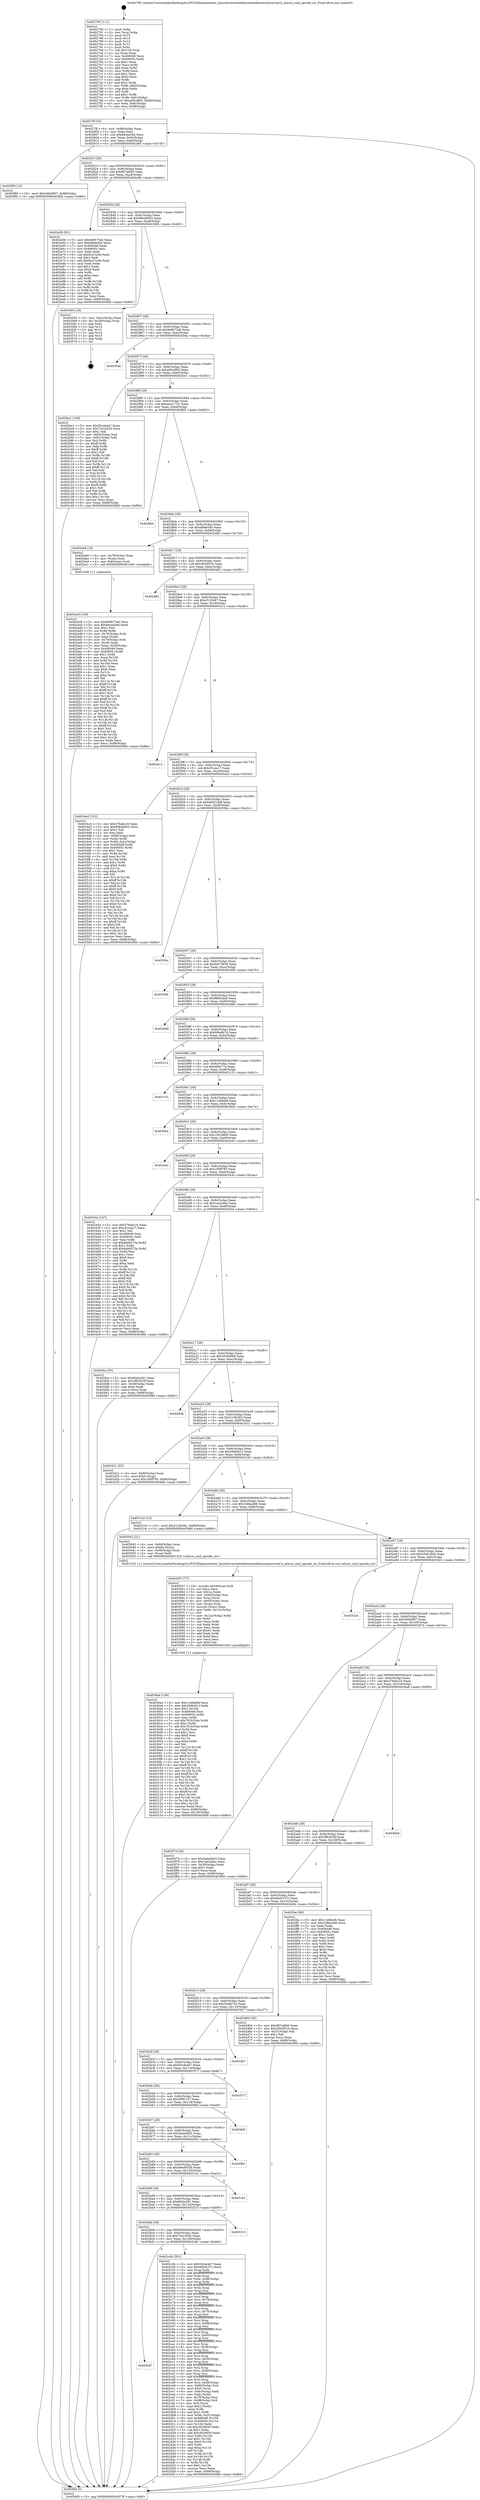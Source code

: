 digraph "0x402790" {
  label = "0x402790 (/mnt/c/Users/mathe/Desktop/tcc/POCII/binaries/extr_linuxdriversnetethernetmellanoxmlxswcmd.h_mlxsw_cmd_opcode_str_Final-ollvm.out::main(0))"
  labelloc = "t"
  node[shape=record]

  Entry [label="",width=0.3,height=0.3,shape=circle,fillcolor=black,style=filled]
  "0x4027ff" [label="{
     0x4027ff [32]\l
     | [instrs]\l
     &nbsp;&nbsp;0x4027ff \<+6\>: mov -0x88(%rbp),%eax\l
     &nbsp;&nbsp;0x402805 \<+2\>: mov %eax,%ecx\l
     &nbsp;&nbsp;0x402807 \<+6\>: sub $0x84cea54d,%ecx\l
     &nbsp;&nbsp;0x40280d \<+6\>: mov %eax,-0x9c(%rbp)\l
     &nbsp;&nbsp;0x402813 \<+6\>: mov %ecx,-0xa0(%rbp)\l
     &nbsp;&nbsp;0x402819 \<+6\>: je 0000000000402f65 \<main+0x7d5\>\l
  }"]
  "0x402f65" [label="{
     0x402f65 [15]\l
     | [instrs]\l
     &nbsp;&nbsp;0x402f65 \<+10\>: movl $0x34fa0807,-0x88(%rbp)\l
     &nbsp;&nbsp;0x402f6f \<+5\>: jmp 00000000004036fd \<main+0xf6d\>\l
  }"]
  "0x40281f" [label="{
     0x40281f [28]\l
     | [instrs]\l
     &nbsp;&nbsp;0x40281f \<+5\>: jmp 0000000000402824 \<main+0x94\>\l
     &nbsp;&nbsp;0x402824 \<+6\>: mov -0x9c(%rbp),%eax\l
     &nbsp;&nbsp;0x40282a \<+5\>: sub $0x887adfd5,%eax\l
     &nbsp;&nbsp;0x40282f \<+6\>: mov %eax,-0xa4(%rbp)\l
     &nbsp;&nbsp;0x402835 \<+6\>: je 0000000000402e5b \<main+0x6cb\>\l
  }"]
  Exit [label="",width=0.3,height=0.3,shape=circle,fillcolor=black,style=filled,peripheries=2]
  "0x402e5b" [label="{
     0x402e5b [91]\l
     | [instrs]\l
     &nbsp;&nbsp;0x402e5b \<+5\>: mov $0x9e9673a0,%eax\l
     &nbsp;&nbsp;0x402e60 \<+5\>: mov $0xaf9de540,%ecx\l
     &nbsp;&nbsp;0x402e65 \<+7\>: mov 0x406048,%edx\l
     &nbsp;&nbsp;0x402e6c \<+7\>: mov 0x40605c,%esi\l
     &nbsp;&nbsp;0x402e73 \<+2\>: mov %edx,%edi\l
     &nbsp;&nbsp;0x402e75 \<+6\>: sub $0x9ca7cc0e,%edi\l
     &nbsp;&nbsp;0x402e7b \<+3\>: sub $0x1,%edi\l
     &nbsp;&nbsp;0x402e7e \<+6\>: add $0x9ca7cc0e,%edi\l
     &nbsp;&nbsp;0x402e84 \<+3\>: imul %edi,%edx\l
     &nbsp;&nbsp;0x402e87 \<+3\>: and $0x1,%edx\l
     &nbsp;&nbsp;0x402e8a \<+3\>: cmp $0x0,%edx\l
     &nbsp;&nbsp;0x402e8d \<+4\>: sete %r8b\l
     &nbsp;&nbsp;0x402e91 \<+3\>: cmp $0xa,%esi\l
     &nbsp;&nbsp;0x402e94 \<+4\>: setl %r9b\l
     &nbsp;&nbsp;0x402e98 \<+3\>: mov %r8b,%r10b\l
     &nbsp;&nbsp;0x402e9b \<+3\>: and %r9b,%r10b\l
     &nbsp;&nbsp;0x402e9e \<+3\>: xor %r9b,%r8b\l
     &nbsp;&nbsp;0x402ea1 \<+3\>: or %r8b,%r10b\l
     &nbsp;&nbsp;0x402ea4 \<+4\>: test $0x1,%r10b\l
     &nbsp;&nbsp;0x402ea8 \<+3\>: cmovne %ecx,%eax\l
     &nbsp;&nbsp;0x402eab \<+6\>: mov %eax,-0x88(%rbp)\l
     &nbsp;&nbsp;0x402eb1 \<+5\>: jmp 00000000004036fd \<main+0xf6d\>\l
  }"]
  "0x40283b" [label="{
     0x40283b [28]\l
     | [instrs]\l
     &nbsp;&nbsp;0x40283b \<+5\>: jmp 0000000000402840 \<main+0xb0\>\l
     &nbsp;&nbsp;0x402840 \<+6\>: mov -0x9c(%rbp),%eax\l
     &nbsp;&nbsp;0x402846 \<+5\>: sub $0x99b49d52,%eax\l
     &nbsp;&nbsp;0x40284b \<+6\>: mov %eax,-0xa8(%rbp)\l
     &nbsp;&nbsp;0x402851 \<+6\>: je 0000000000403565 \<main+0xdd5\>\l
  }"]
  "0x4030a4" [label="{
     0x4030a4 [158]\l
     | [instrs]\l
     &nbsp;&nbsp;0x4030a4 \<+5\>: mov $0x11e0bef4,%ecx\l
     &nbsp;&nbsp;0x4030a9 \<+5\>: mov $0x29dfc813,%edx\l
     &nbsp;&nbsp;0x4030ae \<+3\>: mov $0x1,%r10b\l
     &nbsp;&nbsp;0x4030b1 \<+7\>: mov 0x406048,%esi\l
     &nbsp;&nbsp;0x4030b8 \<+8\>: mov 0x40605c,%r8d\l
     &nbsp;&nbsp;0x4030c0 \<+3\>: mov %esi,%r9d\l
     &nbsp;&nbsp;0x4030c3 \<+7\>: sub $0x781b354e,%r9d\l
     &nbsp;&nbsp;0x4030ca \<+4\>: sub $0x1,%r9d\l
     &nbsp;&nbsp;0x4030ce \<+7\>: add $0x781b354e,%r9d\l
     &nbsp;&nbsp;0x4030d5 \<+4\>: imul %r9d,%esi\l
     &nbsp;&nbsp;0x4030d9 \<+3\>: and $0x1,%esi\l
     &nbsp;&nbsp;0x4030dc \<+3\>: cmp $0x0,%esi\l
     &nbsp;&nbsp;0x4030df \<+4\>: sete %r11b\l
     &nbsp;&nbsp;0x4030e3 \<+4\>: cmp $0xa,%r8d\l
     &nbsp;&nbsp;0x4030e7 \<+3\>: setl %bl\l
     &nbsp;&nbsp;0x4030ea \<+3\>: mov %r11b,%r14b\l
     &nbsp;&nbsp;0x4030ed \<+4\>: xor $0xff,%r14b\l
     &nbsp;&nbsp;0x4030f1 \<+3\>: mov %bl,%r15b\l
     &nbsp;&nbsp;0x4030f4 \<+4\>: xor $0xff,%r15b\l
     &nbsp;&nbsp;0x4030f8 \<+4\>: xor $0x1,%r10b\l
     &nbsp;&nbsp;0x4030fc \<+3\>: mov %r14b,%r12b\l
     &nbsp;&nbsp;0x4030ff \<+4\>: and $0xff,%r12b\l
     &nbsp;&nbsp;0x403103 \<+3\>: and %r10b,%r11b\l
     &nbsp;&nbsp;0x403106 \<+3\>: mov %r15b,%r13b\l
     &nbsp;&nbsp;0x403109 \<+4\>: and $0xff,%r13b\l
     &nbsp;&nbsp;0x40310d \<+3\>: and %r10b,%bl\l
     &nbsp;&nbsp;0x403110 \<+3\>: or %r11b,%r12b\l
     &nbsp;&nbsp;0x403113 \<+3\>: or %bl,%r13b\l
     &nbsp;&nbsp;0x403116 \<+3\>: xor %r13b,%r12b\l
     &nbsp;&nbsp;0x403119 \<+3\>: or %r15b,%r14b\l
     &nbsp;&nbsp;0x40311c \<+4\>: xor $0xff,%r14b\l
     &nbsp;&nbsp;0x403120 \<+4\>: or $0x1,%r10b\l
     &nbsp;&nbsp;0x403124 \<+3\>: and %r10b,%r14b\l
     &nbsp;&nbsp;0x403127 \<+3\>: or %r14b,%r12b\l
     &nbsp;&nbsp;0x40312a \<+4\>: test $0x1,%r12b\l
     &nbsp;&nbsp;0x40312e \<+3\>: cmovne %edx,%ecx\l
     &nbsp;&nbsp;0x403131 \<+6\>: mov %ecx,-0x88(%rbp)\l
     &nbsp;&nbsp;0x403137 \<+6\>: mov %eax,-0x130(%rbp)\l
     &nbsp;&nbsp;0x40313d \<+5\>: jmp 00000000004036fd \<main+0xf6d\>\l
  }"]
  "0x403565" [label="{
     0x403565 [18]\l
     | [instrs]\l
     &nbsp;&nbsp;0x403565 \<+3\>: mov -0x2c(%rbp),%eax\l
     &nbsp;&nbsp;0x403568 \<+4\>: lea -0x28(%rbp),%rsp\l
     &nbsp;&nbsp;0x40356c \<+1\>: pop %rbx\l
     &nbsp;&nbsp;0x40356d \<+2\>: pop %r12\l
     &nbsp;&nbsp;0x40356f \<+2\>: pop %r13\l
     &nbsp;&nbsp;0x403571 \<+2\>: pop %r14\l
     &nbsp;&nbsp;0x403573 \<+2\>: pop %r15\l
     &nbsp;&nbsp;0x403575 \<+1\>: pop %rbp\l
     &nbsp;&nbsp;0x403576 \<+1\>: ret\l
  }"]
  "0x402857" [label="{
     0x402857 [28]\l
     | [instrs]\l
     &nbsp;&nbsp;0x402857 \<+5\>: jmp 000000000040285c \<main+0xcc\>\l
     &nbsp;&nbsp;0x40285c \<+6\>: mov -0x9c(%rbp),%eax\l
     &nbsp;&nbsp;0x402862 \<+5\>: sub $0x9e9673a0,%eax\l
     &nbsp;&nbsp;0x402867 \<+6\>: mov %eax,-0xac(%rbp)\l
     &nbsp;&nbsp;0x40286d \<+6\>: je 00000000004035da \<main+0xe4a\>\l
  }"]
  "0x403057" [label="{
     0x403057 [77]\l
     | [instrs]\l
     &nbsp;&nbsp;0x403057 \<+10\>: movabs $0x4041ae,%rdi\l
     &nbsp;&nbsp;0x403061 \<+2\>: xor %ecx,%ecx\l
     &nbsp;&nbsp;0x403063 \<+5\>: mov $0x1a,%edx\l
     &nbsp;&nbsp;0x403068 \<+4\>: mov -0x60(%rbp),%rsi\l
     &nbsp;&nbsp;0x40306c \<+3\>: mov %rax,(%rsi)\l
     &nbsp;&nbsp;0x40306f \<+4\>: mov -0x60(%rbp),%rax\l
     &nbsp;&nbsp;0x403073 \<+3\>: mov (%rax),%rax\l
     &nbsp;&nbsp;0x403076 \<+3\>: movsbl (%rax),%eax\l
     &nbsp;&nbsp;0x403079 \<+6\>: mov %edx,-0x12c(%rbp)\l
     &nbsp;&nbsp;0x40307f \<+1\>: cltd\l
     &nbsp;&nbsp;0x403080 \<+7\>: mov -0x12c(%rbp),%r8d\l
     &nbsp;&nbsp;0x403087 \<+3\>: idiv %r8d\l
     &nbsp;&nbsp;0x40308a \<+3\>: mov %ecx,%r9d\l
     &nbsp;&nbsp;0x40308d \<+3\>: sub %edx,%r9d\l
     &nbsp;&nbsp;0x403090 \<+2\>: mov %ecx,%edx\l
     &nbsp;&nbsp;0x403092 \<+3\>: sub $0x61,%edx\l
     &nbsp;&nbsp;0x403095 \<+3\>: add %edx,%r9d\l
     &nbsp;&nbsp;0x403098 \<+3\>: sub %r9d,%ecx\l
     &nbsp;&nbsp;0x40309b \<+2\>: mov %ecx,%esi\l
     &nbsp;&nbsp;0x40309d \<+2\>: mov $0x0,%al\l
     &nbsp;&nbsp;0x40309f \<+5\>: call 0000000000401030 \<printf@plt\>\l
     | [calls]\l
     &nbsp;&nbsp;0x401030 \{1\} (unknown)\l
  }"]
  "0x4035da" [label="{
     0x4035da\l
  }", style=dashed]
  "0x402873" [label="{
     0x402873 [28]\l
     | [instrs]\l
     &nbsp;&nbsp;0x402873 \<+5\>: jmp 0000000000402878 \<main+0xe8\>\l
     &nbsp;&nbsp;0x402878 \<+6\>: mov -0x9c(%rbp),%eax\l
     &nbsp;&nbsp;0x40287e \<+5\>: sub $0xad0cdfb5,%eax\l
     &nbsp;&nbsp;0x402883 \<+6\>: mov %eax,-0xb0(%rbp)\l
     &nbsp;&nbsp;0x402889 \<+6\>: je 0000000000402be1 \<main+0x451\>\l
  }"]
  "0x402ec6" [label="{
     0x402ec6 [159]\l
     | [instrs]\l
     &nbsp;&nbsp;0x402ec6 \<+5\>: mov $0x9e9673a0,%ecx\l
     &nbsp;&nbsp;0x402ecb \<+5\>: mov $0x84cea54d,%edx\l
     &nbsp;&nbsp;0x402ed0 \<+3\>: mov $0x1,%sil\l
     &nbsp;&nbsp;0x402ed3 \<+3\>: xor %r8d,%r8d\l
     &nbsp;&nbsp;0x402ed6 \<+4\>: mov -0x70(%rbp),%rdi\l
     &nbsp;&nbsp;0x402eda \<+2\>: mov %eax,(%rdi)\l
     &nbsp;&nbsp;0x402edc \<+4\>: mov -0x70(%rbp),%rdi\l
     &nbsp;&nbsp;0x402ee0 \<+2\>: mov (%rdi),%eax\l
     &nbsp;&nbsp;0x402ee2 \<+3\>: mov %eax,-0x30(%rbp)\l
     &nbsp;&nbsp;0x402ee5 \<+7\>: mov 0x406048,%eax\l
     &nbsp;&nbsp;0x402eec \<+8\>: mov 0x40605c,%r9d\l
     &nbsp;&nbsp;0x402ef4 \<+4\>: sub $0x1,%r8d\l
     &nbsp;&nbsp;0x402ef8 \<+3\>: mov %eax,%r10d\l
     &nbsp;&nbsp;0x402efb \<+3\>: add %r8d,%r10d\l
     &nbsp;&nbsp;0x402efe \<+4\>: imul %r10d,%eax\l
     &nbsp;&nbsp;0x402f02 \<+3\>: and $0x1,%eax\l
     &nbsp;&nbsp;0x402f05 \<+3\>: cmp $0x0,%eax\l
     &nbsp;&nbsp;0x402f08 \<+4\>: sete %r11b\l
     &nbsp;&nbsp;0x402f0c \<+4\>: cmp $0xa,%r9d\l
     &nbsp;&nbsp;0x402f10 \<+3\>: setl %bl\l
     &nbsp;&nbsp;0x402f13 \<+3\>: mov %r11b,%r14b\l
     &nbsp;&nbsp;0x402f16 \<+4\>: xor $0xff,%r14b\l
     &nbsp;&nbsp;0x402f1a \<+3\>: mov %bl,%r15b\l
     &nbsp;&nbsp;0x402f1d \<+4\>: xor $0xff,%r15b\l
     &nbsp;&nbsp;0x402f21 \<+4\>: xor $0x1,%sil\l
     &nbsp;&nbsp;0x402f25 \<+3\>: mov %r14b,%r12b\l
     &nbsp;&nbsp;0x402f28 \<+4\>: and $0xff,%r12b\l
     &nbsp;&nbsp;0x402f2c \<+3\>: and %sil,%r11b\l
     &nbsp;&nbsp;0x402f2f \<+3\>: mov %r15b,%r13b\l
     &nbsp;&nbsp;0x402f32 \<+4\>: and $0xff,%r13b\l
     &nbsp;&nbsp;0x402f36 \<+3\>: and %sil,%bl\l
     &nbsp;&nbsp;0x402f39 \<+3\>: or %r11b,%r12b\l
     &nbsp;&nbsp;0x402f3c \<+3\>: or %bl,%r13b\l
     &nbsp;&nbsp;0x402f3f \<+3\>: xor %r13b,%r12b\l
     &nbsp;&nbsp;0x402f42 \<+3\>: or %r15b,%r14b\l
     &nbsp;&nbsp;0x402f45 \<+4\>: xor $0xff,%r14b\l
     &nbsp;&nbsp;0x402f49 \<+4\>: or $0x1,%sil\l
     &nbsp;&nbsp;0x402f4d \<+3\>: and %sil,%r14b\l
     &nbsp;&nbsp;0x402f50 \<+3\>: or %r14b,%r12b\l
     &nbsp;&nbsp;0x402f53 \<+4\>: test $0x1,%r12b\l
     &nbsp;&nbsp;0x402f57 \<+3\>: cmovne %edx,%ecx\l
     &nbsp;&nbsp;0x402f5a \<+6\>: mov %ecx,-0x88(%rbp)\l
     &nbsp;&nbsp;0x402f60 \<+5\>: jmp 00000000004036fd \<main+0xf6d\>\l
  }"]
  "0x402be1" [label="{
     0x402be1 [106]\l
     | [instrs]\l
     &nbsp;&nbsp;0x402be1 \<+5\>: mov $0x55c4e4e7,%eax\l
     &nbsp;&nbsp;0x402be6 \<+5\>: mov $0x73a14545,%ecx\l
     &nbsp;&nbsp;0x402beb \<+2\>: mov $0x1,%dl\l
     &nbsp;&nbsp;0x402bed \<+7\>: mov -0x82(%rbp),%sil\l
     &nbsp;&nbsp;0x402bf4 \<+7\>: mov -0x81(%rbp),%dil\l
     &nbsp;&nbsp;0x402bfb \<+3\>: mov %sil,%r8b\l
     &nbsp;&nbsp;0x402bfe \<+4\>: xor $0xff,%r8b\l
     &nbsp;&nbsp;0x402c02 \<+3\>: mov %dil,%r9b\l
     &nbsp;&nbsp;0x402c05 \<+4\>: xor $0xff,%r9b\l
     &nbsp;&nbsp;0x402c09 \<+3\>: xor $0x1,%dl\l
     &nbsp;&nbsp;0x402c0c \<+3\>: mov %r8b,%r10b\l
     &nbsp;&nbsp;0x402c0f \<+4\>: and $0xff,%r10b\l
     &nbsp;&nbsp;0x402c13 \<+3\>: and %dl,%sil\l
     &nbsp;&nbsp;0x402c16 \<+3\>: mov %r9b,%r11b\l
     &nbsp;&nbsp;0x402c19 \<+4\>: and $0xff,%r11b\l
     &nbsp;&nbsp;0x402c1d \<+3\>: and %dl,%dil\l
     &nbsp;&nbsp;0x402c20 \<+3\>: or %sil,%r10b\l
     &nbsp;&nbsp;0x402c23 \<+3\>: or %dil,%r11b\l
     &nbsp;&nbsp;0x402c26 \<+3\>: xor %r11b,%r10b\l
     &nbsp;&nbsp;0x402c29 \<+3\>: or %r9b,%r8b\l
     &nbsp;&nbsp;0x402c2c \<+4\>: xor $0xff,%r8b\l
     &nbsp;&nbsp;0x402c30 \<+3\>: or $0x1,%dl\l
     &nbsp;&nbsp;0x402c33 \<+3\>: and %dl,%r8b\l
     &nbsp;&nbsp;0x402c36 \<+3\>: or %r8b,%r10b\l
     &nbsp;&nbsp;0x402c39 \<+4\>: test $0x1,%r10b\l
     &nbsp;&nbsp;0x402c3d \<+3\>: cmovne %ecx,%eax\l
     &nbsp;&nbsp;0x402c40 \<+6\>: mov %eax,-0x88(%rbp)\l
     &nbsp;&nbsp;0x402c46 \<+5\>: jmp 00000000004036fd \<main+0xf6d\>\l
  }"]
  "0x40288f" [label="{
     0x40288f [28]\l
     | [instrs]\l
     &nbsp;&nbsp;0x40288f \<+5\>: jmp 0000000000402894 \<main+0x104\>\l
     &nbsp;&nbsp;0x402894 \<+6\>: mov -0x9c(%rbp),%eax\l
     &nbsp;&nbsp;0x40289a \<+5\>: sub $0xaee217d1,%eax\l
     &nbsp;&nbsp;0x40289f \<+6\>: mov %eax,-0xb4(%rbp)\l
     &nbsp;&nbsp;0x4028a5 \<+6\>: je 0000000000402fb0 \<main+0x820\>\l
  }"]
  "0x4036fd" [label="{
     0x4036fd [5]\l
     | [instrs]\l
     &nbsp;&nbsp;0x4036fd \<+5\>: jmp 00000000004027ff \<main+0x6f\>\l
  }"]
  "0x402790" [label="{
     0x402790 [111]\l
     | [instrs]\l
     &nbsp;&nbsp;0x402790 \<+1\>: push %rbp\l
     &nbsp;&nbsp;0x402791 \<+3\>: mov %rsp,%rbp\l
     &nbsp;&nbsp;0x402794 \<+2\>: push %r15\l
     &nbsp;&nbsp;0x402796 \<+2\>: push %r14\l
     &nbsp;&nbsp;0x402798 \<+2\>: push %r13\l
     &nbsp;&nbsp;0x40279a \<+2\>: push %r12\l
     &nbsp;&nbsp;0x40279c \<+1\>: push %rbx\l
     &nbsp;&nbsp;0x40279d \<+7\>: sub $0x138,%rsp\l
     &nbsp;&nbsp;0x4027a4 \<+2\>: xor %eax,%eax\l
     &nbsp;&nbsp;0x4027a6 \<+7\>: mov 0x406048,%ecx\l
     &nbsp;&nbsp;0x4027ad \<+7\>: mov 0x40605c,%edx\l
     &nbsp;&nbsp;0x4027b4 \<+3\>: sub $0x1,%eax\l
     &nbsp;&nbsp;0x4027b7 \<+3\>: mov %ecx,%r8d\l
     &nbsp;&nbsp;0x4027ba \<+3\>: add %eax,%r8d\l
     &nbsp;&nbsp;0x4027bd \<+4\>: imul %r8d,%ecx\l
     &nbsp;&nbsp;0x4027c1 \<+3\>: and $0x1,%ecx\l
     &nbsp;&nbsp;0x4027c4 \<+3\>: cmp $0x0,%ecx\l
     &nbsp;&nbsp;0x4027c7 \<+4\>: sete %r9b\l
     &nbsp;&nbsp;0x4027cb \<+4\>: and $0x1,%r9b\l
     &nbsp;&nbsp;0x4027cf \<+7\>: mov %r9b,-0x82(%rbp)\l
     &nbsp;&nbsp;0x4027d6 \<+3\>: cmp $0xa,%edx\l
     &nbsp;&nbsp;0x4027d9 \<+4\>: setl %r9b\l
     &nbsp;&nbsp;0x4027dd \<+4\>: and $0x1,%r9b\l
     &nbsp;&nbsp;0x4027e1 \<+7\>: mov %r9b,-0x81(%rbp)\l
     &nbsp;&nbsp;0x4027e8 \<+10\>: movl $0xad0cdfb5,-0x88(%rbp)\l
     &nbsp;&nbsp;0x4027f2 \<+6\>: mov %edi,-0x8c(%rbp)\l
     &nbsp;&nbsp;0x4027f8 \<+7\>: mov %rsi,-0x98(%rbp)\l
  }"]
  "0x402bd7" [label="{
     0x402bd7\l
  }", style=dashed]
  "0x402fb0" [label="{
     0x402fb0\l
  }", style=dashed]
  "0x4028ab" [label="{
     0x4028ab [28]\l
     | [instrs]\l
     &nbsp;&nbsp;0x4028ab \<+5\>: jmp 00000000004028b0 \<main+0x120\>\l
     &nbsp;&nbsp;0x4028b0 \<+6\>: mov -0x9c(%rbp),%eax\l
     &nbsp;&nbsp;0x4028b6 \<+5\>: sub $0xaf9de540,%eax\l
     &nbsp;&nbsp;0x4028bb \<+6\>: mov %eax,-0xb8(%rbp)\l
     &nbsp;&nbsp;0x4028c1 \<+6\>: je 0000000000402eb6 \<main+0x726\>\l
  }"]
  "0x402c4b" [label="{
     0x402c4b [281]\l
     | [instrs]\l
     &nbsp;&nbsp;0x402c4b \<+5\>: mov $0x55c4e4e7,%eax\l
     &nbsp;&nbsp;0x402c50 \<+5\>: mov $0x4829157c,%ecx\l
     &nbsp;&nbsp;0x402c55 \<+3\>: mov %rsp,%rdx\l
     &nbsp;&nbsp;0x402c58 \<+4\>: add $0xfffffffffffffff0,%rdx\l
     &nbsp;&nbsp;0x402c5c \<+3\>: mov %rdx,%rsp\l
     &nbsp;&nbsp;0x402c5f \<+4\>: mov %rdx,-0x80(%rbp)\l
     &nbsp;&nbsp;0x402c63 \<+3\>: mov %rsp,%rdx\l
     &nbsp;&nbsp;0x402c66 \<+4\>: add $0xfffffffffffffff0,%rdx\l
     &nbsp;&nbsp;0x402c6a \<+3\>: mov %rdx,%rsp\l
     &nbsp;&nbsp;0x402c6d \<+3\>: mov %rsp,%rsi\l
     &nbsp;&nbsp;0x402c70 \<+4\>: add $0xfffffffffffffff0,%rsi\l
     &nbsp;&nbsp;0x402c74 \<+3\>: mov %rsi,%rsp\l
     &nbsp;&nbsp;0x402c77 \<+4\>: mov %rsi,-0x78(%rbp)\l
     &nbsp;&nbsp;0x402c7b \<+3\>: mov %rsp,%rsi\l
     &nbsp;&nbsp;0x402c7e \<+4\>: add $0xfffffffffffffff0,%rsi\l
     &nbsp;&nbsp;0x402c82 \<+3\>: mov %rsi,%rsp\l
     &nbsp;&nbsp;0x402c85 \<+4\>: mov %rsi,-0x70(%rbp)\l
     &nbsp;&nbsp;0x402c89 \<+3\>: mov %rsp,%rsi\l
     &nbsp;&nbsp;0x402c8c \<+4\>: add $0xfffffffffffffff0,%rsi\l
     &nbsp;&nbsp;0x402c90 \<+3\>: mov %rsi,%rsp\l
     &nbsp;&nbsp;0x402c93 \<+4\>: mov %rsi,-0x68(%rbp)\l
     &nbsp;&nbsp;0x402c97 \<+3\>: mov %rsp,%rsi\l
     &nbsp;&nbsp;0x402c9a \<+4\>: add $0xfffffffffffffff0,%rsi\l
     &nbsp;&nbsp;0x402c9e \<+3\>: mov %rsi,%rsp\l
     &nbsp;&nbsp;0x402ca1 \<+4\>: mov %rsi,-0x60(%rbp)\l
     &nbsp;&nbsp;0x402ca5 \<+3\>: mov %rsp,%rsi\l
     &nbsp;&nbsp;0x402ca8 \<+4\>: add $0xfffffffffffffff0,%rsi\l
     &nbsp;&nbsp;0x402cac \<+3\>: mov %rsi,%rsp\l
     &nbsp;&nbsp;0x402caf \<+4\>: mov %rsi,-0x58(%rbp)\l
     &nbsp;&nbsp;0x402cb3 \<+3\>: mov %rsp,%rsi\l
     &nbsp;&nbsp;0x402cb6 \<+4\>: add $0xfffffffffffffff0,%rsi\l
     &nbsp;&nbsp;0x402cba \<+3\>: mov %rsi,%rsp\l
     &nbsp;&nbsp;0x402cbd \<+4\>: mov %rsi,-0x50(%rbp)\l
     &nbsp;&nbsp;0x402cc1 \<+3\>: mov %rsp,%rsi\l
     &nbsp;&nbsp;0x402cc4 \<+4\>: add $0xfffffffffffffff0,%rsi\l
     &nbsp;&nbsp;0x402cc8 \<+3\>: mov %rsi,%rsp\l
     &nbsp;&nbsp;0x402ccb \<+4\>: mov %rsi,-0x48(%rbp)\l
     &nbsp;&nbsp;0x402ccf \<+3\>: mov %rsp,%rsi\l
     &nbsp;&nbsp;0x402cd2 \<+4\>: add $0xfffffffffffffff0,%rsi\l
     &nbsp;&nbsp;0x402cd6 \<+3\>: mov %rsi,%rsp\l
     &nbsp;&nbsp;0x402cd9 \<+4\>: mov %rsi,-0x40(%rbp)\l
     &nbsp;&nbsp;0x402cdd \<+4\>: mov -0x80(%rbp),%rsi\l
     &nbsp;&nbsp;0x402ce1 \<+6\>: movl $0x0,(%rsi)\l
     &nbsp;&nbsp;0x402ce7 \<+6\>: mov -0x8c(%rbp),%edi\l
     &nbsp;&nbsp;0x402ced \<+2\>: mov %edi,(%rdx)\l
     &nbsp;&nbsp;0x402cef \<+4\>: mov -0x78(%rbp),%rsi\l
     &nbsp;&nbsp;0x402cf3 \<+7\>: mov -0x98(%rbp),%r8\l
     &nbsp;&nbsp;0x402cfa \<+3\>: mov %r8,(%rsi)\l
     &nbsp;&nbsp;0x402cfd \<+3\>: cmpl $0x2,(%rdx)\l
     &nbsp;&nbsp;0x402d00 \<+4\>: setne %r9b\l
     &nbsp;&nbsp;0x402d04 \<+4\>: and $0x1,%r9b\l
     &nbsp;&nbsp;0x402d08 \<+4\>: mov %r9b,-0x31(%rbp)\l
     &nbsp;&nbsp;0x402d0c \<+8\>: mov 0x406048,%r10d\l
     &nbsp;&nbsp;0x402d14 \<+8\>: mov 0x40605c,%r11d\l
     &nbsp;&nbsp;0x402d1c \<+3\>: mov %r10d,%ebx\l
     &nbsp;&nbsp;0x402d1f \<+6\>: sub $0xc82c8f30,%ebx\l
     &nbsp;&nbsp;0x402d25 \<+3\>: sub $0x1,%ebx\l
     &nbsp;&nbsp;0x402d28 \<+6\>: add $0xc82c8f30,%ebx\l
     &nbsp;&nbsp;0x402d2e \<+4\>: imul %ebx,%r10d\l
     &nbsp;&nbsp;0x402d32 \<+4\>: and $0x1,%r10d\l
     &nbsp;&nbsp;0x402d36 \<+4\>: cmp $0x0,%r10d\l
     &nbsp;&nbsp;0x402d3a \<+4\>: sete %r9b\l
     &nbsp;&nbsp;0x402d3e \<+4\>: cmp $0xa,%r11d\l
     &nbsp;&nbsp;0x402d42 \<+4\>: setl %r14b\l
     &nbsp;&nbsp;0x402d46 \<+3\>: mov %r9b,%r15b\l
     &nbsp;&nbsp;0x402d49 \<+3\>: and %r14b,%r15b\l
     &nbsp;&nbsp;0x402d4c \<+3\>: xor %r14b,%r9b\l
     &nbsp;&nbsp;0x402d4f \<+3\>: or %r9b,%r15b\l
     &nbsp;&nbsp;0x402d52 \<+4\>: test $0x1,%r15b\l
     &nbsp;&nbsp;0x402d56 \<+3\>: cmovne %ecx,%eax\l
     &nbsp;&nbsp;0x402d59 \<+6\>: mov %eax,-0x88(%rbp)\l
     &nbsp;&nbsp;0x402d5f \<+5\>: jmp 00000000004036fd \<main+0xf6d\>\l
  }"]
  "0x402eb6" [label="{
     0x402eb6 [16]\l
     | [instrs]\l
     &nbsp;&nbsp;0x402eb6 \<+4\>: mov -0x78(%rbp),%rax\l
     &nbsp;&nbsp;0x402eba \<+3\>: mov (%rax),%rax\l
     &nbsp;&nbsp;0x402ebd \<+4\>: mov 0x8(%rax),%rdi\l
     &nbsp;&nbsp;0x402ec1 \<+5\>: call 0000000000401040 \<atoi@plt\>\l
     | [calls]\l
     &nbsp;&nbsp;0x401040 \{1\} (unknown)\l
  }"]
  "0x4028c7" [label="{
     0x4028c7 [28]\l
     | [instrs]\l
     &nbsp;&nbsp;0x4028c7 \<+5\>: jmp 00000000004028cc \<main+0x13c\>\l
     &nbsp;&nbsp;0x4028cc \<+6\>: mov -0x9c(%rbp),%eax\l
     &nbsp;&nbsp;0x4028d2 \<+5\>: sub $0xc85c951b,%eax\l
     &nbsp;&nbsp;0x4028d7 \<+6\>: mov %eax,-0xbc(%rbp)\l
     &nbsp;&nbsp;0x4028dd \<+6\>: je 0000000000402d82 \<main+0x5f2\>\l
  }"]
  "0x402bbb" [label="{
     0x402bbb [28]\l
     | [instrs]\l
     &nbsp;&nbsp;0x402bbb \<+5\>: jmp 0000000000402bc0 \<main+0x430\>\l
     &nbsp;&nbsp;0x402bc0 \<+6\>: mov -0x9c(%rbp),%eax\l
     &nbsp;&nbsp;0x402bc6 \<+5\>: sub $0x73a14545,%eax\l
     &nbsp;&nbsp;0x402bcb \<+6\>: mov %eax,-0x128(%rbp)\l
     &nbsp;&nbsp;0x402bd1 \<+6\>: je 0000000000402c4b \<main+0x4bb\>\l
  }"]
  "0x402d82" [label="{
     0x402d82\l
  }", style=dashed]
  "0x4028e3" [label="{
     0x4028e3 [28]\l
     | [instrs]\l
     &nbsp;&nbsp;0x4028e3 \<+5\>: jmp 00000000004028e8 \<main+0x158\>\l
     &nbsp;&nbsp;0x4028e8 \<+6\>: mov -0x9c(%rbp),%eax\l
     &nbsp;&nbsp;0x4028ee \<+5\>: sub $0xcf125d47,%eax\l
     &nbsp;&nbsp;0x4028f3 \<+6\>: mov %eax,-0xc0(%rbp)\l
     &nbsp;&nbsp;0x4028f9 \<+6\>: je 0000000000403412 \<main+0xc82\>\l
  }"]
  "0x403315" [label="{
     0x403315\l
  }", style=dashed]
  "0x403412" [label="{
     0x403412\l
  }", style=dashed]
  "0x4028ff" [label="{
     0x4028ff [28]\l
     | [instrs]\l
     &nbsp;&nbsp;0x4028ff \<+5\>: jmp 0000000000402904 \<main+0x174\>\l
     &nbsp;&nbsp;0x402904 \<+6\>: mov -0x9c(%rbp),%eax\l
     &nbsp;&nbsp;0x40290a \<+5\>: sub $0xcf1cea17,%eax\l
     &nbsp;&nbsp;0x40290f \<+6\>: mov %eax,-0xc4(%rbp)\l
     &nbsp;&nbsp;0x402915 \<+6\>: je 00000000004034cd \<main+0xd3d\>\l
  }"]
  "0x402b9f" [label="{
     0x402b9f [28]\l
     | [instrs]\l
     &nbsp;&nbsp;0x402b9f \<+5\>: jmp 0000000000402ba4 \<main+0x414\>\l
     &nbsp;&nbsp;0x402ba4 \<+6\>: mov -0x9c(%rbp),%eax\l
     &nbsp;&nbsp;0x402baa \<+5\>: sub $0x6f44a281,%eax\l
     &nbsp;&nbsp;0x402baf \<+6\>: mov %eax,-0x124(%rbp)\l
     &nbsp;&nbsp;0x402bb5 \<+6\>: je 0000000000403315 \<main+0xb85\>\l
  }"]
  "0x4034cd" [label="{
     0x4034cd [152]\l
     | [instrs]\l
     &nbsp;&nbsp;0x4034cd \<+5\>: mov $0x376abc16,%eax\l
     &nbsp;&nbsp;0x4034d2 \<+5\>: mov $0x99b49d52,%ecx\l
     &nbsp;&nbsp;0x4034d7 \<+2\>: mov $0x1,%dl\l
     &nbsp;&nbsp;0x4034d9 \<+2\>: xor %esi,%esi\l
     &nbsp;&nbsp;0x4034db \<+4\>: mov -0x80(%rbp),%rdi\l
     &nbsp;&nbsp;0x4034df \<+3\>: mov (%rdi),%r8d\l
     &nbsp;&nbsp;0x4034e2 \<+4\>: mov %r8d,-0x2c(%rbp)\l
     &nbsp;&nbsp;0x4034e6 \<+8\>: mov 0x406048,%r8d\l
     &nbsp;&nbsp;0x4034ee \<+8\>: mov 0x40605c,%r9d\l
     &nbsp;&nbsp;0x4034f6 \<+3\>: sub $0x1,%esi\l
     &nbsp;&nbsp;0x4034f9 \<+3\>: mov %r8d,%r10d\l
     &nbsp;&nbsp;0x4034fc \<+3\>: add %esi,%r10d\l
     &nbsp;&nbsp;0x4034ff \<+4\>: imul %r10d,%r8d\l
     &nbsp;&nbsp;0x403503 \<+4\>: and $0x1,%r8d\l
     &nbsp;&nbsp;0x403507 \<+4\>: cmp $0x0,%r8d\l
     &nbsp;&nbsp;0x40350b \<+4\>: sete %r11b\l
     &nbsp;&nbsp;0x40350f \<+4\>: cmp $0xa,%r9d\l
     &nbsp;&nbsp;0x403513 \<+3\>: setl %bl\l
     &nbsp;&nbsp;0x403516 \<+3\>: mov %r11b,%r14b\l
     &nbsp;&nbsp;0x403519 \<+4\>: xor $0xff,%r14b\l
     &nbsp;&nbsp;0x40351d \<+3\>: mov %bl,%r15b\l
     &nbsp;&nbsp;0x403520 \<+4\>: xor $0xff,%r15b\l
     &nbsp;&nbsp;0x403524 \<+3\>: xor $0x0,%dl\l
     &nbsp;&nbsp;0x403527 \<+3\>: mov %r14b,%r12b\l
     &nbsp;&nbsp;0x40352a \<+4\>: and $0x0,%r12b\l
     &nbsp;&nbsp;0x40352e \<+3\>: and %dl,%r11b\l
     &nbsp;&nbsp;0x403531 \<+3\>: mov %r15b,%r13b\l
     &nbsp;&nbsp;0x403534 \<+4\>: and $0x0,%r13b\l
     &nbsp;&nbsp;0x403538 \<+2\>: and %dl,%bl\l
     &nbsp;&nbsp;0x40353a \<+3\>: or %r11b,%r12b\l
     &nbsp;&nbsp;0x40353d \<+3\>: or %bl,%r13b\l
     &nbsp;&nbsp;0x403540 \<+3\>: xor %r13b,%r12b\l
     &nbsp;&nbsp;0x403543 \<+3\>: or %r15b,%r14b\l
     &nbsp;&nbsp;0x403546 \<+4\>: xor $0xff,%r14b\l
     &nbsp;&nbsp;0x40354a \<+3\>: or $0x0,%dl\l
     &nbsp;&nbsp;0x40354d \<+3\>: and %dl,%r14b\l
     &nbsp;&nbsp;0x403550 \<+3\>: or %r14b,%r12b\l
     &nbsp;&nbsp;0x403553 \<+4\>: test $0x1,%r12b\l
     &nbsp;&nbsp;0x403557 \<+3\>: cmovne %ecx,%eax\l
     &nbsp;&nbsp;0x40355a \<+6\>: mov %eax,-0x88(%rbp)\l
     &nbsp;&nbsp;0x403560 \<+5\>: jmp 00000000004036fd \<main+0xf6d\>\l
  }"]
  "0x40291b" [label="{
     0x40291b [28]\l
     | [instrs]\l
     &nbsp;&nbsp;0x40291b \<+5\>: jmp 0000000000402920 \<main+0x190\>\l
     &nbsp;&nbsp;0x402920 \<+6\>: mov -0x9c(%rbp),%eax\l
     &nbsp;&nbsp;0x402926 \<+5\>: sub $0xeb921da8,%eax\l
     &nbsp;&nbsp;0x40292b \<+6\>: mov %eax,-0xc8(%rbp)\l
     &nbsp;&nbsp;0x402931 \<+6\>: je 00000000004035bc \<main+0xe2c\>\l
  }"]
  "0x4031bc" [label="{
     0x4031bc\l
  }", style=dashed]
  "0x4035bc" [label="{
     0x4035bc\l
  }", style=dashed]
  "0x402937" [label="{
     0x402937 [28]\l
     | [instrs]\l
     &nbsp;&nbsp;0x402937 \<+5\>: jmp 000000000040293c \<main+0x1ac\>\l
     &nbsp;&nbsp;0x40293c \<+6\>: mov -0x9c(%rbp),%eax\l
     &nbsp;&nbsp;0x402942 \<+5\>: sub $0xf2e75630,%eax\l
     &nbsp;&nbsp;0x402947 \<+6\>: mov %eax,-0xcc(%rbp)\l
     &nbsp;&nbsp;0x40294d \<+6\>: je 0000000000403306 \<main+0xb76\>\l
  }"]
  "0x402b83" [label="{
     0x402b83 [28]\l
     | [instrs]\l
     &nbsp;&nbsp;0x402b83 \<+5\>: jmp 0000000000402b88 \<main+0x3f8\>\l
     &nbsp;&nbsp;0x402b88 \<+6\>: mov -0x9c(%rbp),%eax\l
     &nbsp;&nbsp;0x402b8e \<+5\>: sub $0x68ed9538,%eax\l
     &nbsp;&nbsp;0x402b93 \<+6\>: mov %eax,-0x120(%rbp)\l
     &nbsp;&nbsp;0x402b99 \<+6\>: je 00000000004031bc \<main+0xa2c\>\l
  }"]
  "0x403306" [label="{
     0x403306\l
  }", style=dashed]
  "0x402953" [label="{
     0x402953 [28]\l
     | [instrs]\l
     &nbsp;&nbsp;0x402953 \<+5\>: jmp 0000000000402958 \<main+0x1c8\>\l
     &nbsp;&nbsp;0x402958 \<+6\>: mov -0x9c(%rbp),%eax\l
     &nbsp;&nbsp;0x40295e \<+5\>: sub $0xf9b92dcb,%eax\l
     &nbsp;&nbsp;0x402963 \<+6\>: mov %eax,-0xd0(%rbp)\l
     &nbsp;&nbsp;0x402969 \<+6\>: je 0000000000402ddd \<main+0x64d\>\l
  }"]
  "0x402f92" [label="{
     0x402f92\l
  }", style=dashed]
  "0x402ddd" [label="{
     0x402ddd\l
  }", style=dashed]
  "0x40296f" [label="{
     0x40296f [28]\l
     | [instrs]\l
     &nbsp;&nbsp;0x40296f \<+5\>: jmp 0000000000402974 \<main+0x1e4\>\l
     &nbsp;&nbsp;0x402974 \<+6\>: mov -0x9c(%rbp),%eax\l
     &nbsp;&nbsp;0x40297a \<+5\>: sub $0xfd9a9b7d,%eax\l
     &nbsp;&nbsp;0x40297f \<+6\>: mov %eax,-0xd4(%rbp)\l
     &nbsp;&nbsp;0x402985 \<+6\>: je 0000000000403212 \<main+0xa82\>\l
  }"]
  "0x402b67" [label="{
     0x402b67 [28]\l
     | [instrs]\l
     &nbsp;&nbsp;0x402b67 \<+5\>: jmp 0000000000402b6c \<main+0x3dc\>\l
     &nbsp;&nbsp;0x402b6c \<+6\>: mov -0x9c(%rbp),%eax\l
     &nbsp;&nbsp;0x402b72 \<+5\>: sub $0x5a4e4b02,%eax\l
     &nbsp;&nbsp;0x402b77 \<+6\>: mov %eax,-0x11c(%rbp)\l
     &nbsp;&nbsp;0x402b7d \<+6\>: je 0000000000402f92 \<main+0x802\>\l
  }"]
  "0x403212" [label="{
     0x403212\l
  }", style=dashed]
  "0x40298b" [label="{
     0x40298b [28]\l
     | [instrs]\l
     &nbsp;&nbsp;0x40298b \<+5\>: jmp 0000000000402990 \<main+0x200\>\l
     &nbsp;&nbsp;0x402990 \<+6\>: mov -0x9c(%rbp),%eax\l
     &nbsp;&nbsp;0x402996 \<+5\>: sub $0xd08c77a,%eax\l
     &nbsp;&nbsp;0x40299b \<+6\>: mov %eax,-0xd8(%rbp)\l
     &nbsp;&nbsp;0x4029a1 \<+6\>: je 0000000000403151 \<main+0x9c1\>\l
  }"]
  "0x40366f" [label="{
     0x40366f\l
  }", style=dashed]
  "0x403151" [label="{
     0x403151\l
  }", style=dashed]
  "0x4029a7" [label="{
     0x4029a7 [28]\l
     | [instrs]\l
     &nbsp;&nbsp;0x4029a7 \<+5\>: jmp 00000000004029ac \<main+0x21c\>\l
     &nbsp;&nbsp;0x4029ac \<+6\>: mov -0x9c(%rbp),%eax\l
     &nbsp;&nbsp;0x4029b2 \<+5\>: sub $0x11e0bef4,%eax\l
     &nbsp;&nbsp;0x4029b7 \<+6\>: mov %eax,-0xdc(%rbp)\l
     &nbsp;&nbsp;0x4029bd \<+6\>: je 000000000040360a \<main+0xe7a\>\l
  }"]
  "0x402b4b" [label="{
     0x402b4b [28]\l
     | [instrs]\l
     &nbsp;&nbsp;0x402b4b \<+5\>: jmp 0000000000402b50 \<main+0x3c0\>\l
     &nbsp;&nbsp;0x402b50 \<+6\>: mov -0x9c(%rbp),%eax\l
     &nbsp;&nbsp;0x402b56 \<+5\>: sub $0x59ff1157,%eax\l
     &nbsp;&nbsp;0x402b5b \<+6\>: mov %eax,-0x118(%rbp)\l
     &nbsp;&nbsp;0x402b61 \<+6\>: je 000000000040366f \<main+0xedf\>\l
  }"]
  "0x40360a" [label="{
     0x40360a\l
  }", style=dashed]
  "0x4029c3" [label="{
     0x4029c3 [28]\l
     | [instrs]\l
     &nbsp;&nbsp;0x4029c3 \<+5\>: jmp 00000000004029c8 \<main+0x238\>\l
     &nbsp;&nbsp;0x4029c8 \<+6\>: mov -0x9c(%rbp),%eax\l
     &nbsp;&nbsp;0x4029ce \<+5\>: sub $0x1291b8d5,%eax\l
     &nbsp;&nbsp;0x4029d3 \<+6\>: mov %eax,-0xe0(%rbp)\l
     &nbsp;&nbsp;0x4029d9 \<+6\>: je 0000000000402e4c \<main+0x6bc\>\l
  }"]
  "0x403577" [label="{
     0x403577\l
  }", style=dashed]
  "0x402e4c" [label="{
     0x402e4c\l
  }", style=dashed]
  "0x4029df" [label="{
     0x4029df [28]\l
     | [instrs]\l
     &nbsp;&nbsp;0x4029df \<+5\>: jmp 00000000004029e4 \<main+0x254\>\l
     &nbsp;&nbsp;0x4029e4 \<+6\>: mov -0x9c(%rbp),%eax\l
     &nbsp;&nbsp;0x4029ea \<+5\>: sub $0x185ff795,%eax\l
     &nbsp;&nbsp;0x4029ef \<+6\>: mov %eax,-0xe4(%rbp)\l
     &nbsp;&nbsp;0x4029f5 \<+6\>: je 000000000040343a \<main+0xcaa\>\l
  }"]
  "0x402b2f" [label="{
     0x402b2f [28]\l
     | [instrs]\l
     &nbsp;&nbsp;0x402b2f \<+5\>: jmp 0000000000402b34 \<main+0x3a4\>\l
     &nbsp;&nbsp;0x402b34 \<+6\>: mov -0x9c(%rbp),%eax\l
     &nbsp;&nbsp;0x402b3a \<+5\>: sub $0x55c4e4e7,%eax\l
     &nbsp;&nbsp;0x402b3f \<+6\>: mov %eax,-0x114(%rbp)\l
     &nbsp;&nbsp;0x402b45 \<+6\>: je 0000000000403577 \<main+0xde7\>\l
  }"]
  "0x40343a" [label="{
     0x40343a [147]\l
     | [instrs]\l
     &nbsp;&nbsp;0x40343a \<+5\>: mov $0x376abc16,%eax\l
     &nbsp;&nbsp;0x40343f \<+5\>: mov $0xcf1cea17,%ecx\l
     &nbsp;&nbsp;0x403444 \<+2\>: mov $0x1,%dl\l
     &nbsp;&nbsp;0x403446 \<+7\>: mov 0x406048,%esi\l
     &nbsp;&nbsp;0x40344d \<+7\>: mov 0x40605c,%edi\l
     &nbsp;&nbsp;0x403454 \<+3\>: mov %esi,%r8d\l
     &nbsp;&nbsp;0x403457 \<+7\>: sub $0xbde8273a,%r8d\l
     &nbsp;&nbsp;0x40345e \<+4\>: sub $0x1,%r8d\l
     &nbsp;&nbsp;0x403462 \<+7\>: add $0xbde8273a,%r8d\l
     &nbsp;&nbsp;0x403469 \<+4\>: imul %r8d,%esi\l
     &nbsp;&nbsp;0x40346d \<+3\>: and $0x1,%esi\l
     &nbsp;&nbsp;0x403470 \<+3\>: cmp $0x0,%esi\l
     &nbsp;&nbsp;0x403473 \<+4\>: sete %r9b\l
     &nbsp;&nbsp;0x403477 \<+3\>: cmp $0xa,%edi\l
     &nbsp;&nbsp;0x40347a \<+4\>: setl %r10b\l
     &nbsp;&nbsp;0x40347e \<+3\>: mov %r9b,%r11b\l
     &nbsp;&nbsp;0x403481 \<+4\>: xor $0xff,%r11b\l
     &nbsp;&nbsp;0x403485 \<+3\>: mov %r10b,%bl\l
     &nbsp;&nbsp;0x403488 \<+3\>: xor $0xff,%bl\l
     &nbsp;&nbsp;0x40348b \<+3\>: xor $0x0,%dl\l
     &nbsp;&nbsp;0x40348e \<+3\>: mov %r11b,%r14b\l
     &nbsp;&nbsp;0x403491 \<+4\>: and $0x0,%r14b\l
     &nbsp;&nbsp;0x403495 \<+3\>: and %dl,%r9b\l
     &nbsp;&nbsp;0x403498 \<+3\>: mov %bl,%r15b\l
     &nbsp;&nbsp;0x40349b \<+4\>: and $0x0,%r15b\l
     &nbsp;&nbsp;0x40349f \<+3\>: and %dl,%r10b\l
     &nbsp;&nbsp;0x4034a2 \<+3\>: or %r9b,%r14b\l
     &nbsp;&nbsp;0x4034a5 \<+3\>: or %r10b,%r15b\l
     &nbsp;&nbsp;0x4034a8 \<+3\>: xor %r15b,%r14b\l
     &nbsp;&nbsp;0x4034ab \<+3\>: or %bl,%r11b\l
     &nbsp;&nbsp;0x4034ae \<+4\>: xor $0xff,%r11b\l
     &nbsp;&nbsp;0x4034b2 \<+3\>: or $0x0,%dl\l
     &nbsp;&nbsp;0x4034b5 \<+3\>: and %dl,%r11b\l
     &nbsp;&nbsp;0x4034b8 \<+3\>: or %r11b,%r14b\l
     &nbsp;&nbsp;0x4034bb \<+4\>: test $0x1,%r14b\l
     &nbsp;&nbsp;0x4034bf \<+3\>: cmovne %ecx,%eax\l
     &nbsp;&nbsp;0x4034c2 \<+6\>: mov %eax,-0x88(%rbp)\l
     &nbsp;&nbsp;0x4034c8 \<+5\>: jmp 00000000004036fd \<main+0xf6d\>\l
  }"]
  "0x4029fb" [label="{
     0x4029fb [28]\l
     | [instrs]\l
     &nbsp;&nbsp;0x4029fb \<+5\>: jmp 0000000000402a00 \<main+0x270\>\l
     &nbsp;&nbsp;0x402a00 \<+6\>: mov -0x9c(%rbp),%eax\l
     &nbsp;&nbsp;0x402a06 \<+5\>: sub $0x1ee2a9ac,%eax\l
     &nbsp;&nbsp;0x402a0b \<+6\>: mov %eax,-0xe8(%rbp)\l
     &nbsp;&nbsp;0x402a11 \<+6\>: je 0000000000402fce \<main+0x83e\>\l
  }"]
  "0x4033b7" [label="{
     0x4033b7\l
  }", style=dashed]
  "0x402fce" [label="{
     0x402fce [30]\l
     | [instrs]\l
     &nbsp;&nbsp;0x402fce \<+5\>: mov $0x6f44a281,%eax\l
     &nbsp;&nbsp;0x402fd3 \<+5\>: mov $0x3f83425f,%ecx\l
     &nbsp;&nbsp;0x402fd8 \<+3\>: mov -0x30(%rbp),%edx\l
     &nbsp;&nbsp;0x402fdb \<+3\>: cmp $0x0,%edx\l
     &nbsp;&nbsp;0x402fde \<+3\>: cmove %ecx,%eax\l
     &nbsp;&nbsp;0x402fe1 \<+6\>: mov %eax,-0x88(%rbp)\l
     &nbsp;&nbsp;0x402fe7 \<+5\>: jmp 00000000004036fd \<main+0xf6d\>\l
  }"]
  "0x402a17" [label="{
     0x402a17 [28]\l
     | [instrs]\l
     &nbsp;&nbsp;0x402a17 \<+5\>: jmp 0000000000402a1c \<main+0x28c\>\l
     &nbsp;&nbsp;0x402a1c \<+6\>: mov -0x9c(%rbp),%eax\l
     &nbsp;&nbsp;0x402a22 \<+5\>: sub $0x202b90b9,%eax\l
     &nbsp;&nbsp;0x402a27 \<+6\>: mov %eax,-0xec(%rbp)\l
     &nbsp;&nbsp;0x402a2d \<+6\>: je 00000000004036d4 \<main+0xf44\>\l
  }"]
  "0x402b13" [label="{
     0x402b13 [28]\l
     | [instrs]\l
     &nbsp;&nbsp;0x402b13 \<+5\>: jmp 0000000000402b18 \<main+0x388\>\l
     &nbsp;&nbsp;0x402b18 \<+6\>: mov -0x9c(%rbp),%eax\l
     &nbsp;&nbsp;0x402b1e \<+5\>: sub $0x53efb742,%eax\l
     &nbsp;&nbsp;0x402b23 \<+6\>: mov %eax,-0x110(%rbp)\l
     &nbsp;&nbsp;0x402b29 \<+6\>: je 00000000004033b7 \<main+0xc27\>\l
  }"]
  "0x4036d4" [label="{
     0x4036d4\l
  }", style=dashed]
  "0x402a33" [label="{
     0x402a33 [28]\l
     | [instrs]\l
     &nbsp;&nbsp;0x402a33 \<+5\>: jmp 0000000000402a38 \<main+0x2a8\>\l
     &nbsp;&nbsp;0x402a38 \<+6\>: mov -0x9c(%rbp),%eax\l
     &nbsp;&nbsp;0x402a3e \<+5\>: sub $0x212fe362,%eax\l
     &nbsp;&nbsp;0x402a43 \<+6\>: mov %eax,-0xf0(%rbp)\l
     &nbsp;&nbsp;0x402a49 \<+6\>: je 0000000000403421 \<main+0xc91\>\l
  }"]
  "0x402d64" [label="{
     0x402d64 [30]\l
     | [instrs]\l
     &nbsp;&nbsp;0x402d64 \<+5\>: mov $0x887adfd5,%eax\l
     &nbsp;&nbsp;0x402d69 \<+5\>: mov $0xc85c951b,%ecx\l
     &nbsp;&nbsp;0x402d6e \<+3\>: mov -0x31(%rbp),%dl\l
     &nbsp;&nbsp;0x402d71 \<+3\>: test $0x1,%dl\l
     &nbsp;&nbsp;0x402d74 \<+3\>: cmovne %ecx,%eax\l
     &nbsp;&nbsp;0x402d77 \<+6\>: mov %eax,-0x88(%rbp)\l
     &nbsp;&nbsp;0x402d7d \<+5\>: jmp 00000000004036fd \<main+0xf6d\>\l
  }"]
  "0x403421" [label="{
     0x403421 [25]\l
     | [instrs]\l
     &nbsp;&nbsp;0x403421 \<+4\>: mov -0x80(%rbp),%rax\l
     &nbsp;&nbsp;0x403425 \<+6\>: movl $0x0,(%rax)\l
     &nbsp;&nbsp;0x40342b \<+10\>: movl $0x185ff795,-0x88(%rbp)\l
     &nbsp;&nbsp;0x403435 \<+5\>: jmp 00000000004036fd \<main+0xf6d\>\l
  }"]
  "0x402a4f" [label="{
     0x402a4f [28]\l
     | [instrs]\l
     &nbsp;&nbsp;0x402a4f \<+5\>: jmp 0000000000402a54 \<main+0x2c4\>\l
     &nbsp;&nbsp;0x402a54 \<+6\>: mov -0x9c(%rbp),%eax\l
     &nbsp;&nbsp;0x402a5a \<+5\>: sub $0x29dfc813,%eax\l
     &nbsp;&nbsp;0x402a5f \<+6\>: mov %eax,-0xf4(%rbp)\l
     &nbsp;&nbsp;0x402a65 \<+6\>: je 0000000000403142 \<main+0x9b2\>\l
  }"]
  "0x402af7" [label="{
     0x402af7 [28]\l
     | [instrs]\l
     &nbsp;&nbsp;0x402af7 \<+5\>: jmp 0000000000402afc \<main+0x36c\>\l
     &nbsp;&nbsp;0x402afc \<+6\>: mov -0x9c(%rbp),%eax\l
     &nbsp;&nbsp;0x402b02 \<+5\>: sub $0x4829157c,%eax\l
     &nbsp;&nbsp;0x402b07 \<+6\>: mov %eax,-0x10c(%rbp)\l
     &nbsp;&nbsp;0x402b0d \<+6\>: je 0000000000402d64 \<main+0x5d4\>\l
  }"]
  "0x403142" [label="{
     0x403142 [15]\l
     | [instrs]\l
     &nbsp;&nbsp;0x403142 \<+10\>: movl $0x212fe362,-0x88(%rbp)\l
     &nbsp;&nbsp;0x40314c \<+5\>: jmp 00000000004036fd \<main+0xf6d\>\l
  }"]
  "0x402a6b" [label="{
     0x402a6b [28]\l
     | [instrs]\l
     &nbsp;&nbsp;0x402a6b \<+5\>: jmp 0000000000402a70 \<main+0x2e0\>\l
     &nbsp;&nbsp;0x402a70 \<+6\>: mov -0x9c(%rbp),%eax\l
     &nbsp;&nbsp;0x402a76 \<+5\>: sub $0x328ba288,%eax\l
     &nbsp;&nbsp;0x402a7b \<+6\>: mov %eax,-0xf8(%rbp)\l
     &nbsp;&nbsp;0x402a81 \<+6\>: je 0000000000403042 \<main+0x8b2\>\l
  }"]
  "0x402fec" [label="{
     0x402fec [86]\l
     | [instrs]\l
     &nbsp;&nbsp;0x402fec \<+5\>: mov $0x11e0bef4,%eax\l
     &nbsp;&nbsp;0x402ff1 \<+5\>: mov $0x328ba288,%ecx\l
     &nbsp;&nbsp;0x402ff6 \<+2\>: xor %edx,%edx\l
     &nbsp;&nbsp;0x402ff8 \<+7\>: mov 0x406048,%esi\l
     &nbsp;&nbsp;0x402fff \<+7\>: mov 0x40605c,%edi\l
     &nbsp;&nbsp;0x403006 \<+3\>: sub $0x1,%edx\l
     &nbsp;&nbsp;0x403009 \<+3\>: mov %esi,%r8d\l
     &nbsp;&nbsp;0x40300c \<+3\>: add %edx,%r8d\l
     &nbsp;&nbsp;0x40300f \<+4\>: imul %r8d,%esi\l
     &nbsp;&nbsp;0x403013 \<+3\>: and $0x1,%esi\l
     &nbsp;&nbsp;0x403016 \<+3\>: cmp $0x0,%esi\l
     &nbsp;&nbsp;0x403019 \<+4\>: sete %r9b\l
     &nbsp;&nbsp;0x40301d \<+3\>: cmp $0xa,%edi\l
     &nbsp;&nbsp;0x403020 \<+4\>: setl %r10b\l
     &nbsp;&nbsp;0x403024 \<+3\>: mov %r9b,%r11b\l
     &nbsp;&nbsp;0x403027 \<+3\>: and %r10b,%r11b\l
     &nbsp;&nbsp;0x40302a \<+3\>: xor %r10b,%r9b\l
     &nbsp;&nbsp;0x40302d \<+3\>: or %r9b,%r11b\l
     &nbsp;&nbsp;0x403030 \<+4\>: test $0x1,%r11b\l
     &nbsp;&nbsp;0x403034 \<+3\>: cmovne %ecx,%eax\l
     &nbsp;&nbsp;0x403037 \<+6\>: mov %eax,-0x88(%rbp)\l
     &nbsp;&nbsp;0x40303d \<+5\>: jmp 00000000004036fd \<main+0xf6d\>\l
  }"]
  "0x403042" [label="{
     0x403042 [21]\l
     | [instrs]\l
     &nbsp;&nbsp;0x403042 \<+4\>: mov -0x68(%rbp),%rax\l
     &nbsp;&nbsp;0x403046 \<+6\>: movl $0x64,(%rax)\l
     &nbsp;&nbsp;0x40304c \<+4\>: mov -0x68(%rbp),%rax\l
     &nbsp;&nbsp;0x403050 \<+2\>: mov (%rax),%edi\l
     &nbsp;&nbsp;0x403052 \<+5\>: call 0000000000401220 \<mlxsw_cmd_opcode_str\>\l
     | [calls]\l
     &nbsp;&nbsp;0x401220 \{1\} (/mnt/c/Users/mathe/Desktop/tcc/POCII/binaries/extr_linuxdriversnetethernetmellanoxmlxswcmd.h_mlxsw_cmd_opcode_str_Final-ollvm.out::mlxsw_cmd_opcode_str)\l
  }"]
  "0x402a87" [label="{
     0x402a87 [28]\l
     | [instrs]\l
     &nbsp;&nbsp;0x402a87 \<+5\>: jmp 0000000000402a8c \<main+0x2fc\>\l
     &nbsp;&nbsp;0x402a8c \<+6\>: mov -0x9c(%rbp),%eax\l
     &nbsp;&nbsp;0x402a92 \<+5\>: sub $0x33d51604,%eax\l
     &nbsp;&nbsp;0x402a97 \<+6\>: mov %eax,-0xfc(%rbp)\l
     &nbsp;&nbsp;0x402a9d \<+6\>: je 0000000000403324 \<main+0xb94\>\l
  }"]
  "0x402adb" [label="{
     0x402adb [28]\l
     | [instrs]\l
     &nbsp;&nbsp;0x402adb \<+5\>: jmp 0000000000402ae0 \<main+0x350\>\l
     &nbsp;&nbsp;0x402ae0 \<+6\>: mov -0x9c(%rbp),%eax\l
     &nbsp;&nbsp;0x402ae6 \<+5\>: sub $0x3f83425f,%eax\l
     &nbsp;&nbsp;0x402aeb \<+6\>: mov %eax,-0x108(%rbp)\l
     &nbsp;&nbsp;0x402af1 \<+6\>: je 0000000000402fec \<main+0x85c\>\l
  }"]
  "0x403324" [label="{
     0x403324\l
  }", style=dashed]
  "0x402aa3" [label="{
     0x402aa3 [28]\l
     | [instrs]\l
     &nbsp;&nbsp;0x402aa3 \<+5\>: jmp 0000000000402aa8 \<main+0x318\>\l
     &nbsp;&nbsp;0x402aa8 \<+6\>: mov -0x9c(%rbp),%eax\l
     &nbsp;&nbsp;0x402aae \<+5\>: sub $0x34fa0807,%eax\l
     &nbsp;&nbsp;0x402ab3 \<+6\>: mov %eax,-0x100(%rbp)\l
     &nbsp;&nbsp;0x402ab9 \<+6\>: je 0000000000402f74 \<main+0x7e4\>\l
  }"]
  "0x4036e8" [label="{
     0x4036e8\l
  }", style=dashed]
  "0x402f74" [label="{
     0x402f74 [30]\l
     | [instrs]\l
     &nbsp;&nbsp;0x402f74 \<+5\>: mov $0x5a4e4b02,%eax\l
     &nbsp;&nbsp;0x402f79 \<+5\>: mov $0x1ee2a9ac,%ecx\l
     &nbsp;&nbsp;0x402f7e \<+3\>: mov -0x30(%rbp),%edx\l
     &nbsp;&nbsp;0x402f81 \<+3\>: cmp $0x1,%edx\l
     &nbsp;&nbsp;0x402f84 \<+3\>: cmovl %ecx,%eax\l
     &nbsp;&nbsp;0x402f87 \<+6\>: mov %eax,-0x88(%rbp)\l
     &nbsp;&nbsp;0x402f8d \<+5\>: jmp 00000000004036fd \<main+0xf6d\>\l
  }"]
  "0x402abf" [label="{
     0x402abf [28]\l
     | [instrs]\l
     &nbsp;&nbsp;0x402abf \<+5\>: jmp 0000000000402ac4 \<main+0x334\>\l
     &nbsp;&nbsp;0x402ac4 \<+6\>: mov -0x9c(%rbp),%eax\l
     &nbsp;&nbsp;0x402aca \<+5\>: sub $0x376abc16,%eax\l
     &nbsp;&nbsp;0x402acf \<+6\>: mov %eax,-0x104(%rbp)\l
     &nbsp;&nbsp;0x402ad5 \<+6\>: je 00000000004036e8 \<main+0xf58\>\l
  }"]
  Entry -> "0x402790" [label=" 1"]
  "0x4027ff" -> "0x402f65" [label=" 1"]
  "0x4027ff" -> "0x40281f" [label=" 14"]
  "0x403565" -> Exit [label=" 1"]
  "0x40281f" -> "0x402e5b" [label=" 1"]
  "0x40281f" -> "0x40283b" [label=" 13"]
  "0x4034cd" -> "0x4036fd" [label=" 1"]
  "0x40283b" -> "0x403565" [label=" 1"]
  "0x40283b" -> "0x402857" [label=" 12"]
  "0x40343a" -> "0x4036fd" [label=" 1"]
  "0x402857" -> "0x4035da" [label=" 0"]
  "0x402857" -> "0x402873" [label=" 12"]
  "0x403421" -> "0x4036fd" [label=" 1"]
  "0x402873" -> "0x402be1" [label=" 1"]
  "0x402873" -> "0x40288f" [label=" 11"]
  "0x402be1" -> "0x4036fd" [label=" 1"]
  "0x402790" -> "0x4027ff" [label=" 1"]
  "0x4036fd" -> "0x4027ff" [label=" 14"]
  "0x403142" -> "0x4036fd" [label=" 1"]
  "0x40288f" -> "0x402fb0" [label=" 0"]
  "0x40288f" -> "0x4028ab" [label=" 11"]
  "0x403057" -> "0x4030a4" [label=" 1"]
  "0x4028ab" -> "0x402eb6" [label=" 1"]
  "0x4028ab" -> "0x4028c7" [label=" 10"]
  "0x403042" -> "0x403057" [label=" 1"]
  "0x4028c7" -> "0x402d82" [label=" 0"]
  "0x4028c7" -> "0x4028e3" [label=" 10"]
  "0x402fce" -> "0x4036fd" [label=" 1"]
  "0x4028e3" -> "0x403412" [label=" 0"]
  "0x4028e3" -> "0x4028ff" [label=" 10"]
  "0x402f74" -> "0x4036fd" [label=" 1"]
  "0x4028ff" -> "0x4034cd" [label=" 1"]
  "0x4028ff" -> "0x40291b" [label=" 9"]
  "0x402ec6" -> "0x4036fd" [label=" 1"]
  "0x40291b" -> "0x4035bc" [label=" 0"]
  "0x40291b" -> "0x402937" [label=" 9"]
  "0x402eb6" -> "0x402ec6" [label=" 1"]
  "0x402937" -> "0x403306" [label=" 0"]
  "0x402937" -> "0x402953" [label=" 9"]
  "0x402d64" -> "0x4036fd" [label=" 1"]
  "0x402953" -> "0x402ddd" [label=" 0"]
  "0x402953" -> "0x40296f" [label=" 9"]
  "0x402c4b" -> "0x4036fd" [label=" 1"]
  "0x40296f" -> "0x403212" [label=" 0"]
  "0x40296f" -> "0x40298b" [label=" 9"]
  "0x402bbb" -> "0x402bd7" [label=" 0"]
  "0x40298b" -> "0x403151" [label=" 0"]
  "0x40298b" -> "0x4029a7" [label=" 9"]
  "0x402bbb" -> "0x402c4b" [label=" 1"]
  "0x4029a7" -> "0x40360a" [label=" 0"]
  "0x4029a7" -> "0x4029c3" [label=" 9"]
  "0x402b9f" -> "0x402bbb" [label=" 1"]
  "0x4029c3" -> "0x402e4c" [label=" 0"]
  "0x4029c3" -> "0x4029df" [label=" 9"]
  "0x402b9f" -> "0x403315" [label=" 0"]
  "0x4029df" -> "0x40343a" [label=" 1"]
  "0x4029df" -> "0x4029fb" [label=" 8"]
  "0x402b83" -> "0x402b9f" [label=" 1"]
  "0x4029fb" -> "0x402fce" [label=" 1"]
  "0x4029fb" -> "0x402a17" [label=" 7"]
  "0x402b83" -> "0x4031bc" [label=" 0"]
  "0x402a17" -> "0x4036d4" [label=" 0"]
  "0x402a17" -> "0x402a33" [label=" 7"]
  "0x402b67" -> "0x402b83" [label=" 1"]
  "0x402a33" -> "0x403421" [label=" 1"]
  "0x402a33" -> "0x402a4f" [label=" 6"]
  "0x402b67" -> "0x402f92" [label=" 0"]
  "0x402a4f" -> "0x403142" [label=" 1"]
  "0x402a4f" -> "0x402a6b" [label=" 5"]
  "0x402b4b" -> "0x402b67" [label=" 1"]
  "0x402a6b" -> "0x403042" [label=" 1"]
  "0x402a6b" -> "0x402a87" [label=" 4"]
  "0x402b4b" -> "0x40366f" [label=" 0"]
  "0x402a87" -> "0x403324" [label=" 0"]
  "0x402a87" -> "0x402aa3" [label=" 4"]
  "0x402b2f" -> "0x402b4b" [label=" 1"]
  "0x402aa3" -> "0x402f74" [label=" 1"]
  "0x402aa3" -> "0x402abf" [label=" 3"]
  "0x402b2f" -> "0x403577" [label=" 0"]
  "0x402abf" -> "0x4036e8" [label=" 0"]
  "0x402abf" -> "0x402adb" [label=" 3"]
  "0x402fec" -> "0x4036fd" [label=" 1"]
  "0x402adb" -> "0x402fec" [label=" 1"]
  "0x402adb" -> "0x402af7" [label=" 2"]
  "0x4030a4" -> "0x4036fd" [label=" 1"]
  "0x402af7" -> "0x402d64" [label=" 1"]
  "0x402af7" -> "0x402b13" [label=" 1"]
  "0x402e5b" -> "0x4036fd" [label=" 1"]
  "0x402b13" -> "0x4033b7" [label=" 0"]
  "0x402b13" -> "0x402b2f" [label=" 1"]
  "0x402f65" -> "0x4036fd" [label=" 1"]
}

